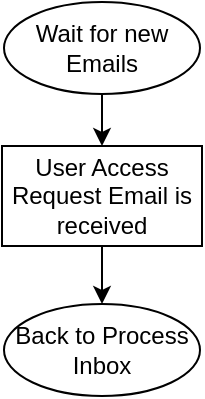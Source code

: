 <mxfile version="24.0.7" type="device">
  <diagram name="Page-1" id="0TSQYhWZiU3ZCPUQ66B-">
    <mxGraphModel dx="1426" dy="793" grid="1" gridSize="10" guides="1" tooltips="1" connect="1" arrows="1" fold="1" page="1" pageScale="1" pageWidth="850" pageHeight="1100" math="0" shadow="0">
      <root>
        <mxCell id="0" />
        <mxCell id="1" parent="0" />
        <mxCell id="BjvIwWfCL7ftc54---Ka-102" value="" style="edgeStyle=orthogonalEdgeStyle;rounded=0;orthogonalLoop=1;jettySize=auto;html=1;" edge="1" parent="1" source="BjvIwWfCL7ftc54---Ka-8" target="BjvIwWfCL7ftc54---Ka-101">
          <mxGeometry relative="1" as="geometry" />
        </mxCell>
        <mxCell id="BjvIwWfCL7ftc54---Ka-8" value="Wait for new Emails" style="ellipse;whiteSpace=wrap;html=1;" vertex="1" parent="1">
          <mxGeometry x="31" y="10" width="98" height="46" as="geometry" />
        </mxCell>
        <mxCell id="BjvIwWfCL7ftc54---Ka-97" value="Back to Process Inbox" style="ellipse;whiteSpace=wrap;html=1;" vertex="1" parent="1">
          <mxGeometry x="31" y="161" width="98" height="46" as="geometry" />
        </mxCell>
        <mxCell id="BjvIwWfCL7ftc54---Ka-103" value="" style="edgeStyle=orthogonalEdgeStyle;rounded=0;orthogonalLoop=1;jettySize=auto;html=1;" edge="1" parent="1" source="BjvIwWfCL7ftc54---Ka-101" target="BjvIwWfCL7ftc54---Ka-97">
          <mxGeometry relative="1" as="geometry" />
        </mxCell>
        <mxCell id="BjvIwWfCL7ftc54---Ka-101" value="User Access Request Email is received" style="rounded=0;whiteSpace=wrap;html=1;" vertex="1" parent="1">
          <mxGeometry x="30" y="82" width="100" height="50" as="geometry" />
        </mxCell>
      </root>
    </mxGraphModel>
  </diagram>
</mxfile>
